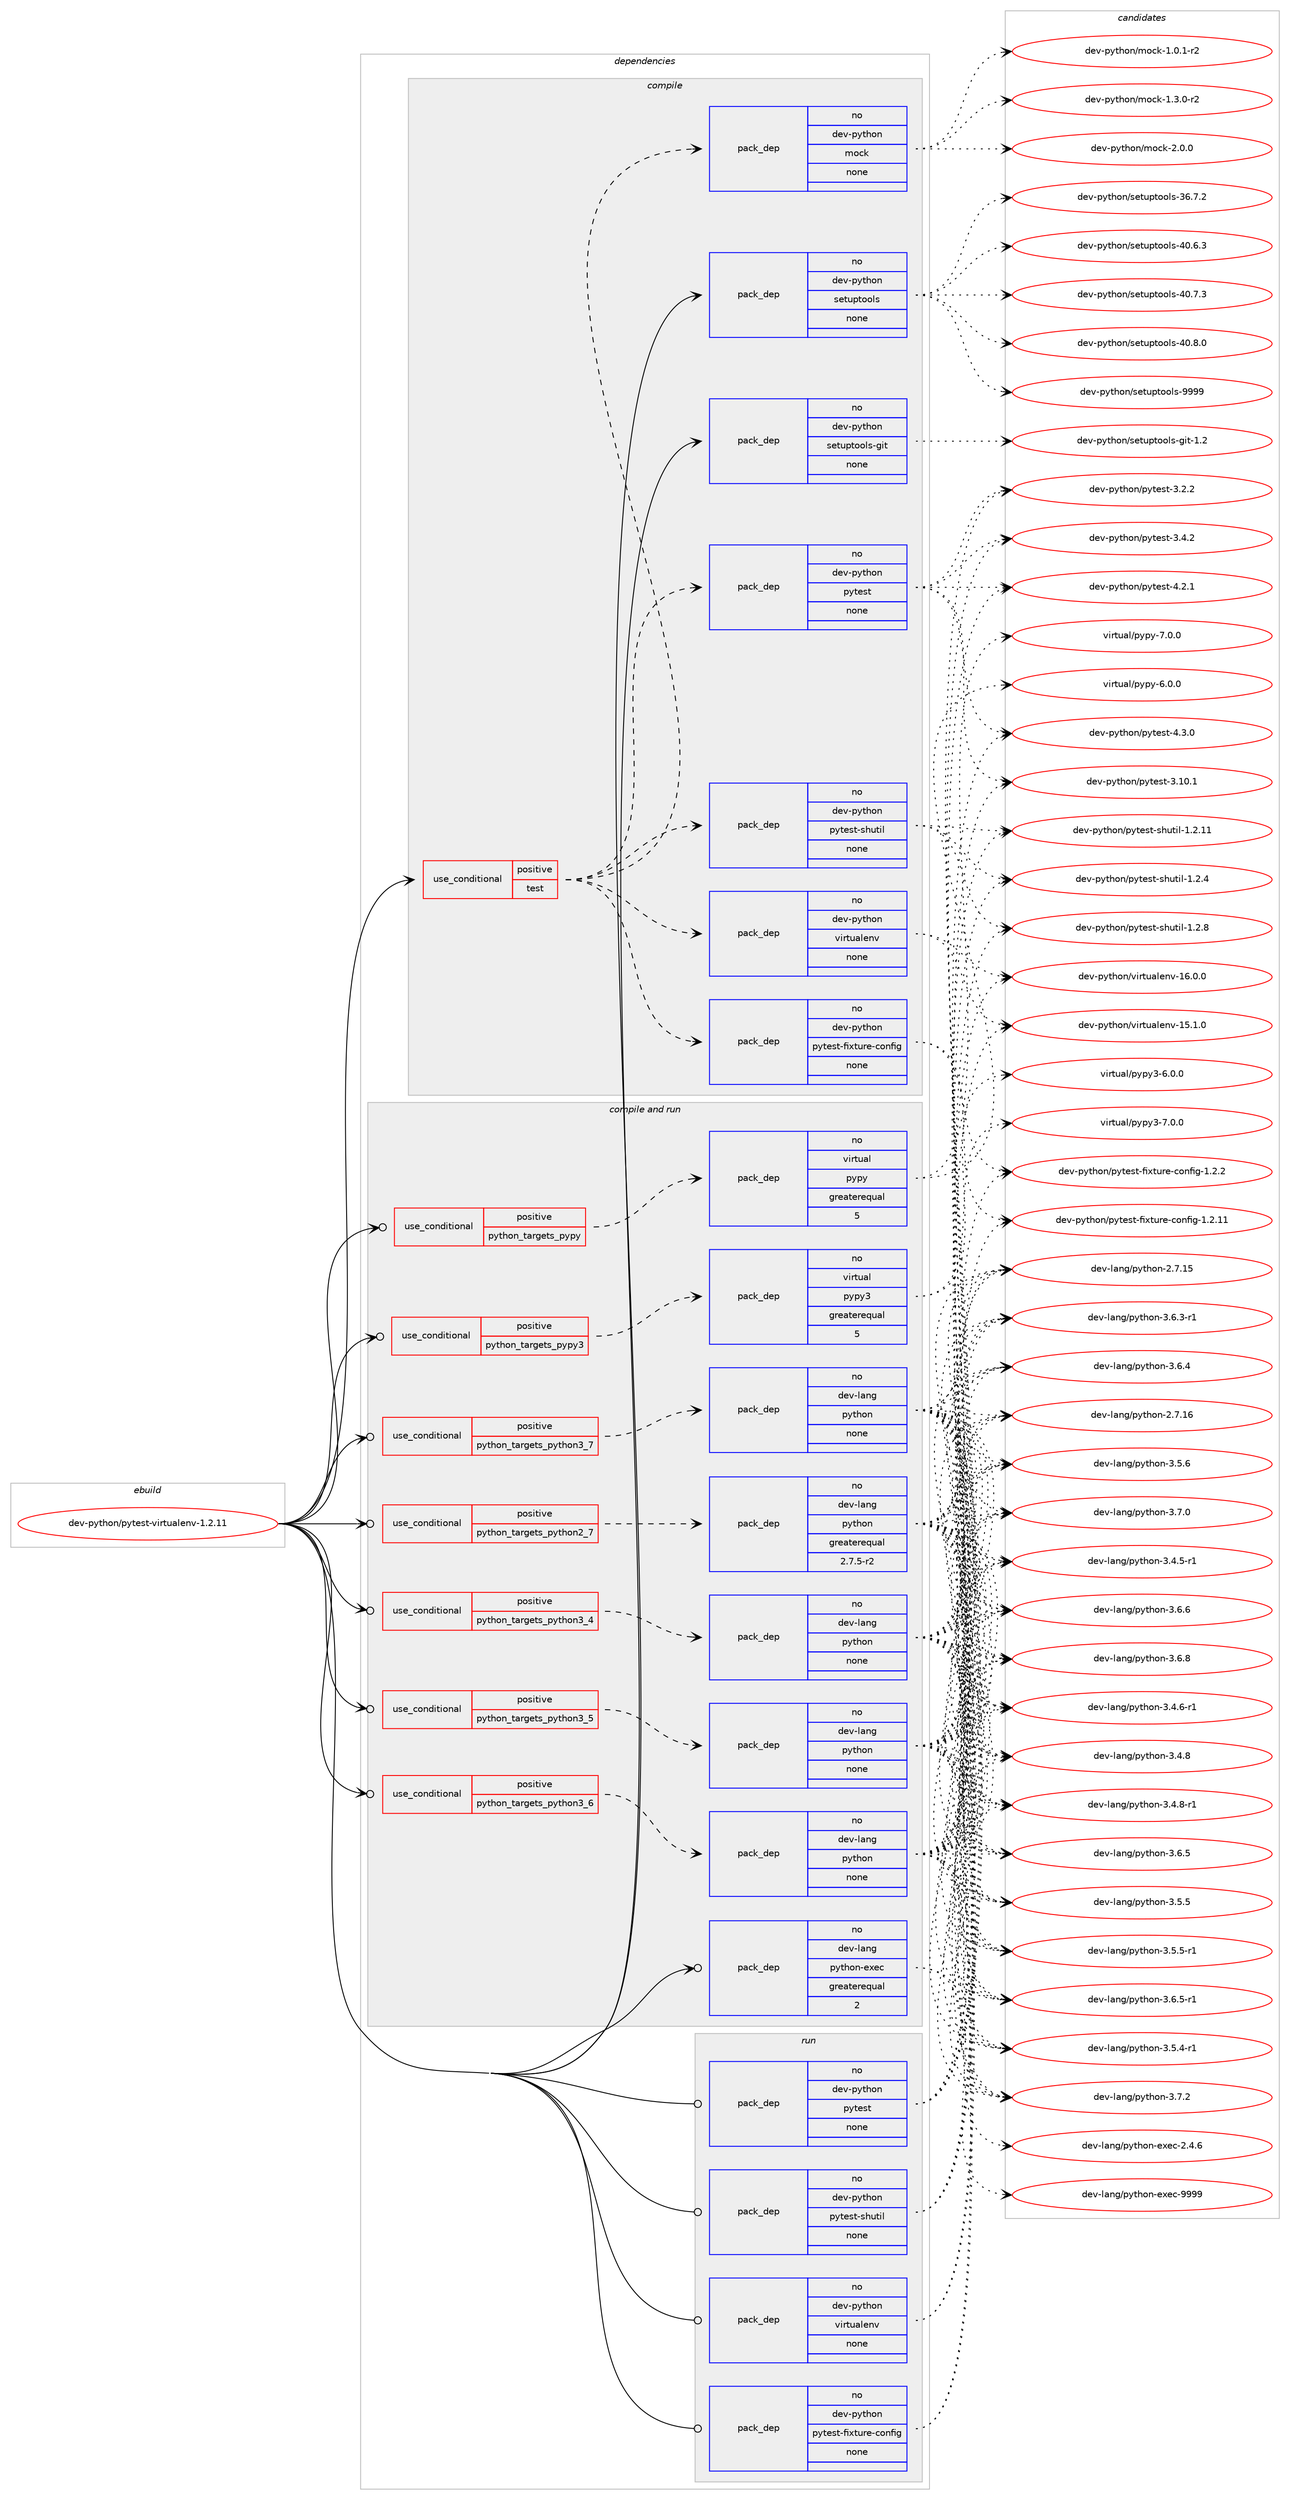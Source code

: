 digraph prolog {

# *************
# Graph options
# *************

newrank=true;
concentrate=true;
compound=true;
graph [rankdir=LR,fontname=Helvetica,fontsize=10,ranksep=1.5];#, ranksep=2.5, nodesep=0.2];
edge  [arrowhead=vee];
node  [fontname=Helvetica,fontsize=10];

# **********
# The ebuild
# **********

subgraph cluster_leftcol {
color=gray;
rank=same;
label=<<i>ebuild</i>>;
id [label="dev-python/pytest-virtualenv-1.2.11", color=red, width=4, href="../dev-python/pytest-virtualenv-1.2.11.svg"];
}

# ****************
# The dependencies
# ****************

subgraph cluster_midcol {
color=gray;
label=<<i>dependencies</i>>;
subgraph cluster_compile {
fillcolor="#eeeeee";
style=filled;
label=<<i>compile</i>>;
subgraph cond382314 {
dependency1433822 [label=<<TABLE BORDER="0" CELLBORDER="1" CELLSPACING="0" CELLPADDING="4"><TR><TD ROWSPAN="3" CELLPADDING="10">use_conditional</TD></TR><TR><TD>positive</TD></TR><TR><TD>test</TD></TR></TABLE>>, shape=none, color=red];
subgraph pack1028160 {
dependency1433823 [label=<<TABLE BORDER="0" CELLBORDER="1" CELLSPACING="0" CELLPADDING="4" WIDTH="220"><TR><TD ROWSPAN="6" CELLPADDING="30">pack_dep</TD></TR><TR><TD WIDTH="110">no</TD></TR><TR><TD>dev-python</TD></TR><TR><TD>pytest-fixture-config</TD></TR><TR><TD>none</TD></TR><TR><TD></TD></TR></TABLE>>, shape=none, color=blue];
}
dependency1433822:e -> dependency1433823:w [weight=20,style="dashed",arrowhead="vee"];
subgraph pack1028161 {
dependency1433824 [label=<<TABLE BORDER="0" CELLBORDER="1" CELLSPACING="0" CELLPADDING="4" WIDTH="220"><TR><TD ROWSPAN="6" CELLPADDING="30">pack_dep</TD></TR><TR><TD WIDTH="110">no</TD></TR><TR><TD>dev-python</TD></TR><TR><TD>pytest-shutil</TD></TR><TR><TD>none</TD></TR><TR><TD></TD></TR></TABLE>>, shape=none, color=blue];
}
dependency1433822:e -> dependency1433824:w [weight=20,style="dashed",arrowhead="vee"];
subgraph pack1028162 {
dependency1433825 [label=<<TABLE BORDER="0" CELLBORDER="1" CELLSPACING="0" CELLPADDING="4" WIDTH="220"><TR><TD ROWSPAN="6" CELLPADDING="30">pack_dep</TD></TR><TR><TD WIDTH="110">no</TD></TR><TR><TD>dev-python</TD></TR><TR><TD>pytest</TD></TR><TR><TD>none</TD></TR><TR><TD></TD></TR></TABLE>>, shape=none, color=blue];
}
dependency1433822:e -> dependency1433825:w [weight=20,style="dashed",arrowhead="vee"];
subgraph pack1028163 {
dependency1433826 [label=<<TABLE BORDER="0" CELLBORDER="1" CELLSPACING="0" CELLPADDING="4" WIDTH="220"><TR><TD ROWSPAN="6" CELLPADDING="30">pack_dep</TD></TR><TR><TD WIDTH="110">no</TD></TR><TR><TD>dev-python</TD></TR><TR><TD>virtualenv</TD></TR><TR><TD>none</TD></TR><TR><TD></TD></TR></TABLE>>, shape=none, color=blue];
}
dependency1433822:e -> dependency1433826:w [weight=20,style="dashed",arrowhead="vee"];
subgraph pack1028164 {
dependency1433827 [label=<<TABLE BORDER="0" CELLBORDER="1" CELLSPACING="0" CELLPADDING="4" WIDTH="220"><TR><TD ROWSPAN="6" CELLPADDING="30">pack_dep</TD></TR><TR><TD WIDTH="110">no</TD></TR><TR><TD>dev-python</TD></TR><TR><TD>mock</TD></TR><TR><TD>none</TD></TR><TR><TD></TD></TR></TABLE>>, shape=none, color=blue];
}
dependency1433822:e -> dependency1433827:w [weight=20,style="dashed",arrowhead="vee"];
}
id:e -> dependency1433822:w [weight=20,style="solid",arrowhead="vee"];
subgraph pack1028165 {
dependency1433828 [label=<<TABLE BORDER="0" CELLBORDER="1" CELLSPACING="0" CELLPADDING="4" WIDTH="220"><TR><TD ROWSPAN="6" CELLPADDING="30">pack_dep</TD></TR><TR><TD WIDTH="110">no</TD></TR><TR><TD>dev-python</TD></TR><TR><TD>setuptools</TD></TR><TR><TD>none</TD></TR><TR><TD></TD></TR></TABLE>>, shape=none, color=blue];
}
id:e -> dependency1433828:w [weight=20,style="solid",arrowhead="vee"];
subgraph pack1028166 {
dependency1433829 [label=<<TABLE BORDER="0" CELLBORDER="1" CELLSPACING="0" CELLPADDING="4" WIDTH="220"><TR><TD ROWSPAN="6" CELLPADDING="30">pack_dep</TD></TR><TR><TD WIDTH="110">no</TD></TR><TR><TD>dev-python</TD></TR><TR><TD>setuptools-git</TD></TR><TR><TD>none</TD></TR><TR><TD></TD></TR></TABLE>>, shape=none, color=blue];
}
id:e -> dependency1433829:w [weight=20,style="solid",arrowhead="vee"];
}
subgraph cluster_compileandrun {
fillcolor="#eeeeee";
style=filled;
label=<<i>compile and run</i>>;
subgraph cond382315 {
dependency1433830 [label=<<TABLE BORDER="0" CELLBORDER="1" CELLSPACING="0" CELLPADDING="4"><TR><TD ROWSPAN="3" CELLPADDING="10">use_conditional</TD></TR><TR><TD>positive</TD></TR><TR><TD>python_targets_pypy</TD></TR></TABLE>>, shape=none, color=red];
subgraph pack1028167 {
dependency1433831 [label=<<TABLE BORDER="0" CELLBORDER="1" CELLSPACING="0" CELLPADDING="4" WIDTH="220"><TR><TD ROWSPAN="6" CELLPADDING="30">pack_dep</TD></TR><TR><TD WIDTH="110">no</TD></TR><TR><TD>virtual</TD></TR><TR><TD>pypy</TD></TR><TR><TD>greaterequal</TD></TR><TR><TD>5</TD></TR></TABLE>>, shape=none, color=blue];
}
dependency1433830:e -> dependency1433831:w [weight=20,style="dashed",arrowhead="vee"];
}
id:e -> dependency1433830:w [weight=20,style="solid",arrowhead="odotvee"];
subgraph cond382316 {
dependency1433832 [label=<<TABLE BORDER="0" CELLBORDER="1" CELLSPACING="0" CELLPADDING="4"><TR><TD ROWSPAN="3" CELLPADDING="10">use_conditional</TD></TR><TR><TD>positive</TD></TR><TR><TD>python_targets_pypy3</TD></TR></TABLE>>, shape=none, color=red];
subgraph pack1028168 {
dependency1433833 [label=<<TABLE BORDER="0" CELLBORDER="1" CELLSPACING="0" CELLPADDING="4" WIDTH="220"><TR><TD ROWSPAN="6" CELLPADDING="30">pack_dep</TD></TR><TR><TD WIDTH="110">no</TD></TR><TR><TD>virtual</TD></TR><TR><TD>pypy3</TD></TR><TR><TD>greaterequal</TD></TR><TR><TD>5</TD></TR></TABLE>>, shape=none, color=blue];
}
dependency1433832:e -> dependency1433833:w [weight=20,style="dashed",arrowhead="vee"];
}
id:e -> dependency1433832:w [weight=20,style="solid",arrowhead="odotvee"];
subgraph cond382317 {
dependency1433834 [label=<<TABLE BORDER="0" CELLBORDER="1" CELLSPACING="0" CELLPADDING="4"><TR><TD ROWSPAN="3" CELLPADDING="10">use_conditional</TD></TR><TR><TD>positive</TD></TR><TR><TD>python_targets_python2_7</TD></TR></TABLE>>, shape=none, color=red];
subgraph pack1028169 {
dependency1433835 [label=<<TABLE BORDER="0" CELLBORDER="1" CELLSPACING="0" CELLPADDING="4" WIDTH="220"><TR><TD ROWSPAN="6" CELLPADDING="30">pack_dep</TD></TR><TR><TD WIDTH="110">no</TD></TR><TR><TD>dev-lang</TD></TR><TR><TD>python</TD></TR><TR><TD>greaterequal</TD></TR><TR><TD>2.7.5-r2</TD></TR></TABLE>>, shape=none, color=blue];
}
dependency1433834:e -> dependency1433835:w [weight=20,style="dashed",arrowhead="vee"];
}
id:e -> dependency1433834:w [weight=20,style="solid",arrowhead="odotvee"];
subgraph cond382318 {
dependency1433836 [label=<<TABLE BORDER="0" CELLBORDER="1" CELLSPACING="0" CELLPADDING="4"><TR><TD ROWSPAN="3" CELLPADDING="10">use_conditional</TD></TR><TR><TD>positive</TD></TR><TR><TD>python_targets_python3_4</TD></TR></TABLE>>, shape=none, color=red];
subgraph pack1028170 {
dependency1433837 [label=<<TABLE BORDER="0" CELLBORDER="1" CELLSPACING="0" CELLPADDING="4" WIDTH="220"><TR><TD ROWSPAN="6" CELLPADDING="30">pack_dep</TD></TR><TR><TD WIDTH="110">no</TD></TR><TR><TD>dev-lang</TD></TR><TR><TD>python</TD></TR><TR><TD>none</TD></TR><TR><TD></TD></TR></TABLE>>, shape=none, color=blue];
}
dependency1433836:e -> dependency1433837:w [weight=20,style="dashed",arrowhead="vee"];
}
id:e -> dependency1433836:w [weight=20,style="solid",arrowhead="odotvee"];
subgraph cond382319 {
dependency1433838 [label=<<TABLE BORDER="0" CELLBORDER="1" CELLSPACING="0" CELLPADDING="4"><TR><TD ROWSPAN="3" CELLPADDING="10">use_conditional</TD></TR><TR><TD>positive</TD></TR><TR><TD>python_targets_python3_5</TD></TR></TABLE>>, shape=none, color=red];
subgraph pack1028171 {
dependency1433839 [label=<<TABLE BORDER="0" CELLBORDER="1" CELLSPACING="0" CELLPADDING="4" WIDTH="220"><TR><TD ROWSPAN="6" CELLPADDING="30">pack_dep</TD></TR><TR><TD WIDTH="110">no</TD></TR><TR><TD>dev-lang</TD></TR><TR><TD>python</TD></TR><TR><TD>none</TD></TR><TR><TD></TD></TR></TABLE>>, shape=none, color=blue];
}
dependency1433838:e -> dependency1433839:w [weight=20,style="dashed",arrowhead="vee"];
}
id:e -> dependency1433838:w [weight=20,style="solid",arrowhead="odotvee"];
subgraph cond382320 {
dependency1433840 [label=<<TABLE BORDER="0" CELLBORDER="1" CELLSPACING="0" CELLPADDING="4"><TR><TD ROWSPAN="3" CELLPADDING="10">use_conditional</TD></TR><TR><TD>positive</TD></TR><TR><TD>python_targets_python3_6</TD></TR></TABLE>>, shape=none, color=red];
subgraph pack1028172 {
dependency1433841 [label=<<TABLE BORDER="0" CELLBORDER="1" CELLSPACING="0" CELLPADDING="4" WIDTH="220"><TR><TD ROWSPAN="6" CELLPADDING="30">pack_dep</TD></TR><TR><TD WIDTH="110">no</TD></TR><TR><TD>dev-lang</TD></TR><TR><TD>python</TD></TR><TR><TD>none</TD></TR><TR><TD></TD></TR></TABLE>>, shape=none, color=blue];
}
dependency1433840:e -> dependency1433841:w [weight=20,style="dashed",arrowhead="vee"];
}
id:e -> dependency1433840:w [weight=20,style="solid",arrowhead="odotvee"];
subgraph cond382321 {
dependency1433842 [label=<<TABLE BORDER="0" CELLBORDER="1" CELLSPACING="0" CELLPADDING="4"><TR><TD ROWSPAN="3" CELLPADDING="10">use_conditional</TD></TR><TR><TD>positive</TD></TR><TR><TD>python_targets_python3_7</TD></TR></TABLE>>, shape=none, color=red];
subgraph pack1028173 {
dependency1433843 [label=<<TABLE BORDER="0" CELLBORDER="1" CELLSPACING="0" CELLPADDING="4" WIDTH="220"><TR><TD ROWSPAN="6" CELLPADDING="30">pack_dep</TD></TR><TR><TD WIDTH="110">no</TD></TR><TR><TD>dev-lang</TD></TR><TR><TD>python</TD></TR><TR><TD>none</TD></TR><TR><TD></TD></TR></TABLE>>, shape=none, color=blue];
}
dependency1433842:e -> dependency1433843:w [weight=20,style="dashed",arrowhead="vee"];
}
id:e -> dependency1433842:w [weight=20,style="solid",arrowhead="odotvee"];
subgraph pack1028174 {
dependency1433844 [label=<<TABLE BORDER="0" CELLBORDER="1" CELLSPACING="0" CELLPADDING="4" WIDTH="220"><TR><TD ROWSPAN="6" CELLPADDING="30">pack_dep</TD></TR><TR><TD WIDTH="110">no</TD></TR><TR><TD>dev-lang</TD></TR><TR><TD>python-exec</TD></TR><TR><TD>greaterequal</TD></TR><TR><TD>2</TD></TR></TABLE>>, shape=none, color=blue];
}
id:e -> dependency1433844:w [weight=20,style="solid",arrowhead="odotvee"];
}
subgraph cluster_run {
fillcolor="#eeeeee";
style=filled;
label=<<i>run</i>>;
subgraph pack1028175 {
dependency1433845 [label=<<TABLE BORDER="0" CELLBORDER="1" CELLSPACING="0" CELLPADDING="4" WIDTH="220"><TR><TD ROWSPAN="6" CELLPADDING="30">pack_dep</TD></TR><TR><TD WIDTH="110">no</TD></TR><TR><TD>dev-python</TD></TR><TR><TD>pytest</TD></TR><TR><TD>none</TD></TR><TR><TD></TD></TR></TABLE>>, shape=none, color=blue];
}
id:e -> dependency1433845:w [weight=20,style="solid",arrowhead="odot"];
subgraph pack1028176 {
dependency1433846 [label=<<TABLE BORDER="0" CELLBORDER="1" CELLSPACING="0" CELLPADDING="4" WIDTH="220"><TR><TD ROWSPAN="6" CELLPADDING="30">pack_dep</TD></TR><TR><TD WIDTH="110">no</TD></TR><TR><TD>dev-python</TD></TR><TR><TD>pytest-fixture-config</TD></TR><TR><TD>none</TD></TR><TR><TD></TD></TR></TABLE>>, shape=none, color=blue];
}
id:e -> dependency1433846:w [weight=20,style="solid",arrowhead="odot"];
subgraph pack1028177 {
dependency1433847 [label=<<TABLE BORDER="0" CELLBORDER="1" CELLSPACING="0" CELLPADDING="4" WIDTH="220"><TR><TD ROWSPAN="6" CELLPADDING="30">pack_dep</TD></TR><TR><TD WIDTH="110">no</TD></TR><TR><TD>dev-python</TD></TR><TR><TD>pytest-shutil</TD></TR><TR><TD>none</TD></TR><TR><TD></TD></TR></TABLE>>, shape=none, color=blue];
}
id:e -> dependency1433847:w [weight=20,style="solid",arrowhead="odot"];
subgraph pack1028178 {
dependency1433848 [label=<<TABLE BORDER="0" CELLBORDER="1" CELLSPACING="0" CELLPADDING="4" WIDTH="220"><TR><TD ROWSPAN="6" CELLPADDING="30">pack_dep</TD></TR><TR><TD WIDTH="110">no</TD></TR><TR><TD>dev-python</TD></TR><TR><TD>virtualenv</TD></TR><TR><TD>none</TD></TR><TR><TD></TD></TR></TABLE>>, shape=none, color=blue];
}
id:e -> dependency1433848:w [weight=20,style="solid",arrowhead="odot"];
}
}

# **************
# The candidates
# **************

subgraph cluster_choices {
rank=same;
color=gray;
label=<<i>candidates</i>>;

subgraph choice1028160 {
color=black;
nodesep=1;
choice100101118451121211161041111104711212111610111511645102105120116117114101459911111010210510345494650464949 [label="dev-python/pytest-fixture-config-1.2.11", color=red, width=4,href="../dev-python/pytest-fixture-config-1.2.11.svg"];
choice1001011184511212111610411111047112121116101115116451021051201161171141014599111110102105103454946504650 [label="dev-python/pytest-fixture-config-1.2.2", color=red, width=4,href="../dev-python/pytest-fixture-config-1.2.2.svg"];
dependency1433823:e -> choice100101118451121211161041111104711212111610111511645102105120116117114101459911111010210510345494650464949:w [style=dotted,weight="100"];
dependency1433823:e -> choice1001011184511212111610411111047112121116101115116451021051201161171141014599111110102105103454946504650:w [style=dotted,weight="100"];
}
subgraph choice1028161 {
color=black;
nodesep=1;
choice10010111845112121116104111110471121211161011151164511510411711610510845494650464949 [label="dev-python/pytest-shutil-1.2.11", color=red, width=4,href="../dev-python/pytest-shutil-1.2.11.svg"];
choice100101118451121211161041111104711212111610111511645115104117116105108454946504652 [label="dev-python/pytest-shutil-1.2.4", color=red, width=4,href="../dev-python/pytest-shutil-1.2.4.svg"];
choice100101118451121211161041111104711212111610111511645115104117116105108454946504656 [label="dev-python/pytest-shutil-1.2.8", color=red, width=4,href="../dev-python/pytest-shutil-1.2.8.svg"];
dependency1433824:e -> choice10010111845112121116104111110471121211161011151164511510411711610510845494650464949:w [style=dotted,weight="100"];
dependency1433824:e -> choice100101118451121211161041111104711212111610111511645115104117116105108454946504652:w [style=dotted,weight="100"];
dependency1433824:e -> choice100101118451121211161041111104711212111610111511645115104117116105108454946504656:w [style=dotted,weight="100"];
}
subgraph choice1028162 {
color=black;
nodesep=1;
choice100101118451121211161041111104711212111610111511645514649484649 [label="dev-python/pytest-3.10.1", color=red, width=4,href="../dev-python/pytest-3.10.1.svg"];
choice1001011184511212111610411111047112121116101115116455146504650 [label="dev-python/pytest-3.2.2", color=red, width=4,href="../dev-python/pytest-3.2.2.svg"];
choice1001011184511212111610411111047112121116101115116455146524650 [label="dev-python/pytest-3.4.2", color=red, width=4,href="../dev-python/pytest-3.4.2.svg"];
choice1001011184511212111610411111047112121116101115116455246504649 [label="dev-python/pytest-4.2.1", color=red, width=4,href="../dev-python/pytest-4.2.1.svg"];
choice1001011184511212111610411111047112121116101115116455246514648 [label="dev-python/pytest-4.3.0", color=red, width=4,href="../dev-python/pytest-4.3.0.svg"];
dependency1433825:e -> choice100101118451121211161041111104711212111610111511645514649484649:w [style=dotted,weight="100"];
dependency1433825:e -> choice1001011184511212111610411111047112121116101115116455146504650:w [style=dotted,weight="100"];
dependency1433825:e -> choice1001011184511212111610411111047112121116101115116455146524650:w [style=dotted,weight="100"];
dependency1433825:e -> choice1001011184511212111610411111047112121116101115116455246504649:w [style=dotted,weight="100"];
dependency1433825:e -> choice1001011184511212111610411111047112121116101115116455246514648:w [style=dotted,weight="100"];
}
subgraph choice1028163 {
color=black;
nodesep=1;
choice10010111845112121116104111110471181051141161179710810111011845495346494648 [label="dev-python/virtualenv-15.1.0", color=red, width=4,href="../dev-python/virtualenv-15.1.0.svg"];
choice10010111845112121116104111110471181051141161179710810111011845495446484648 [label="dev-python/virtualenv-16.0.0", color=red, width=4,href="../dev-python/virtualenv-16.0.0.svg"];
dependency1433826:e -> choice10010111845112121116104111110471181051141161179710810111011845495346494648:w [style=dotted,weight="100"];
dependency1433826:e -> choice10010111845112121116104111110471181051141161179710810111011845495446484648:w [style=dotted,weight="100"];
}
subgraph choice1028164 {
color=black;
nodesep=1;
choice1001011184511212111610411111047109111991074549464846494511450 [label="dev-python/mock-1.0.1-r2", color=red, width=4,href="../dev-python/mock-1.0.1-r2.svg"];
choice1001011184511212111610411111047109111991074549465146484511450 [label="dev-python/mock-1.3.0-r2", color=red, width=4,href="../dev-python/mock-1.3.0-r2.svg"];
choice100101118451121211161041111104710911199107455046484648 [label="dev-python/mock-2.0.0", color=red, width=4,href="../dev-python/mock-2.0.0.svg"];
dependency1433827:e -> choice1001011184511212111610411111047109111991074549464846494511450:w [style=dotted,weight="100"];
dependency1433827:e -> choice1001011184511212111610411111047109111991074549465146484511450:w [style=dotted,weight="100"];
dependency1433827:e -> choice100101118451121211161041111104710911199107455046484648:w [style=dotted,weight="100"];
}
subgraph choice1028165 {
color=black;
nodesep=1;
choice100101118451121211161041111104711510111611711211611111110811545515446554650 [label="dev-python/setuptools-36.7.2", color=red, width=4,href="../dev-python/setuptools-36.7.2.svg"];
choice100101118451121211161041111104711510111611711211611111110811545524846544651 [label="dev-python/setuptools-40.6.3", color=red, width=4,href="../dev-python/setuptools-40.6.3.svg"];
choice100101118451121211161041111104711510111611711211611111110811545524846554651 [label="dev-python/setuptools-40.7.3", color=red, width=4,href="../dev-python/setuptools-40.7.3.svg"];
choice100101118451121211161041111104711510111611711211611111110811545524846564648 [label="dev-python/setuptools-40.8.0", color=red, width=4,href="../dev-python/setuptools-40.8.0.svg"];
choice10010111845112121116104111110471151011161171121161111111081154557575757 [label="dev-python/setuptools-9999", color=red, width=4,href="../dev-python/setuptools-9999.svg"];
dependency1433828:e -> choice100101118451121211161041111104711510111611711211611111110811545515446554650:w [style=dotted,weight="100"];
dependency1433828:e -> choice100101118451121211161041111104711510111611711211611111110811545524846544651:w [style=dotted,weight="100"];
dependency1433828:e -> choice100101118451121211161041111104711510111611711211611111110811545524846554651:w [style=dotted,weight="100"];
dependency1433828:e -> choice100101118451121211161041111104711510111611711211611111110811545524846564648:w [style=dotted,weight="100"];
dependency1433828:e -> choice10010111845112121116104111110471151011161171121161111111081154557575757:w [style=dotted,weight="100"];
}
subgraph choice1028166 {
color=black;
nodesep=1;
choice10010111845112121116104111110471151011161171121161111111081154510310511645494650 [label="dev-python/setuptools-git-1.2", color=red, width=4,href="../dev-python/setuptools-git-1.2.svg"];
dependency1433829:e -> choice10010111845112121116104111110471151011161171121161111111081154510310511645494650:w [style=dotted,weight="100"];
}
subgraph choice1028167 {
color=black;
nodesep=1;
choice1181051141161179710847112121112121455446484648 [label="virtual/pypy-6.0.0", color=red, width=4,href="../virtual/pypy-6.0.0.svg"];
choice1181051141161179710847112121112121455546484648 [label="virtual/pypy-7.0.0", color=red, width=4,href="../virtual/pypy-7.0.0.svg"];
dependency1433831:e -> choice1181051141161179710847112121112121455446484648:w [style=dotted,weight="100"];
dependency1433831:e -> choice1181051141161179710847112121112121455546484648:w [style=dotted,weight="100"];
}
subgraph choice1028168 {
color=black;
nodesep=1;
choice118105114116117971084711212111212151455446484648 [label="virtual/pypy3-6.0.0", color=red, width=4,href="../virtual/pypy3-6.0.0.svg"];
choice118105114116117971084711212111212151455546484648 [label="virtual/pypy3-7.0.0", color=red, width=4,href="../virtual/pypy3-7.0.0.svg"];
dependency1433833:e -> choice118105114116117971084711212111212151455446484648:w [style=dotted,weight="100"];
dependency1433833:e -> choice118105114116117971084711212111212151455546484648:w [style=dotted,weight="100"];
}
subgraph choice1028169 {
color=black;
nodesep=1;
choice10010111845108971101034711212111610411111045504655464953 [label="dev-lang/python-2.7.15", color=red, width=4,href="../dev-lang/python-2.7.15.svg"];
choice10010111845108971101034711212111610411111045504655464954 [label="dev-lang/python-2.7.16", color=red, width=4,href="../dev-lang/python-2.7.16.svg"];
choice1001011184510897110103471121211161041111104551465246534511449 [label="dev-lang/python-3.4.5-r1", color=red, width=4,href="../dev-lang/python-3.4.5-r1.svg"];
choice1001011184510897110103471121211161041111104551465246544511449 [label="dev-lang/python-3.4.6-r1", color=red, width=4,href="../dev-lang/python-3.4.6-r1.svg"];
choice100101118451089711010347112121116104111110455146524656 [label="dev-lang/python-3.4.8", color=red, width=4,href="../dev-lang/python-3.4.8.svg"];
choice1001011184510897110103471121211161041111104551465246564511449 [label="dev-lang/python-3.4.8-r1", color=red, width=4,href="../dev-lang/python-3.4.8-r1.svg"];
choice1001011184510897110103471121211161041111104551465346524511449 [label="dev-lang/python-3.5.4-r1", color=red, width=4,href="../dev-lang/python-3.5.4-r1.svg"];
choice100101118451089711010347112121116104111110455146534653 [label="dev-lang/python-3.5.5", color=red, width=4,href="../dev-lang/python-3.5.5.svg"];
choice1001011184510897110103471121211161041111104551465346534511449 [label="dev-lang/python-3.5.5-r1", color=red, width=4,href="../dev-lang/python-3.5.5-r1.svg"];
choice100101118451089711010347112121116104111110455146534654 [label="dev-lang/python-3.5.6", color=red, width=4,href="../dev-lang/python-3.5.6.svg"];
choice1001011184510897110103471121211161041111104551465446514511449 [label="dev-lang/python-3.6.3-r1", color=red, width=4,href="../dev-lang/python-3.6.3-r1.svg"];
choice100101118451089711010347112121116104111110455146544652 [label="dev-lang/python-3.6.4", color=red, width=4,href="../dev-lang/python-3.6.4.svg"];
choice100101118451089711010347112121116104111110455146544653 [label="dev-lang/python-3.6.5", color=red, width=4,href="../dev-lang/python-3.6.5.svg"];
choice1001011184510897110103471121211161041111104551465446534511449 [label="dev-lang/python-3.6.5-r1", color=red, width=4,href="../dev-lang/python-3.6.5-r1.svg"];
choice100101118451089711010347112121116104111110455146544654 [label="dev-lang/python-3.6.6", color=red, width=4,href="../dev-lang/python-3.6.6.svg"];
choice100101118451089711010347112121116104111110455146544656 [label="dev-lang/python-3.6.8", color=red, width=4,href="../dev-lang/python-3.6.8.svg"];
choice100101118451089711010347112121116104111110455146554648 [label="dev-lang/python-3.7.0", color=red, width=4,href="../dev-lang/python-3.7.0.svg"];
choice100101118451089711010347112121116104111110455146554650 [label="dev-lang/python-3.7.2", color=red, width=4,href="../dev-lang/python-3.7.2.svg"];
dependency1433835:e -> choice10010111845108971101034711212111610411111045504655464953:w [style=dotted,weight="100"];
dependency1433835:e -> choice10010111845108971101034711212111610411111045504655464954:w [style=dotted,weight="100"];
dependency1433835:e -> choice1001011184510897110103471121211161041111104551465246534511449:w [style=dotted,weight="100"];
dependency1433835:e -> choice1001011184510897110103471121211161041111104551465246544511449:w [style=dotted,weight="100"];
dependency1433835:e -> choice100101118451089711010347112121116104111110455146524656:w [style=dotted,weight="100"];
dependency1433835:e -> choice1001011184510897110103471121211161041111104551465246564511449:w [style=dotted,weight="100"];
dependency1433835:e -> choice1001011184510897110103471121211161041111104551465346524511449:w [style=dotted,weight="100"];
dependency1433835:e -> choice100101118451089711010347112121116104111110455146534653:w [style=dotted,weight="100"];
dependency1433835:e -> choice1001011184510897110103471121211161041111104551465346534511449:w [style=dotted,weight="100"];
dependency1433835:e -> choice100101118451089711010347112121116104111110455146534654:w [style=dotted,weight="100"];
dependency1433835:e -> choice1001011184510897110103471121211161041111104551465446514511449:w [style=dotted,weight="100"];
dependency1433835:e -> choice100101118451089711010347112121116104111110455146544652:w [style=dotted,weight="100"];
dependency1433835:e -> choice100101118451089711010347112121116104111110455146544653:w [style=dotted,weight="100"];
dependency1433835:e -> choice1001011184510897110103471121211161041111104551465446534511449:w [style=dotted,weight="100"];
dependency1433835:e -> choice100101118451089711010347112121116104111110455146544654:w [style=dotted,weight="100"];
dependency1433835:e -> choice100101118451089711010347112121116104111110455146544656:w [style=dotted,weight="100"];
dependency1433835:e -> choice100101118451089711010347112121116104111110455146554648:w [style=dotted,weight="100"];
dependency1433835:e -> choice100101118451089711010347112121116104111110455146554650:w [style=dotted,weight="100"];
}
subgraph choice1028170 {
color=black;
nodesep=1;
choice10010111845108971101034711212111610411111045504655464953 [label="dev-lang/python-2.7.15", color=red, width=4,href="../dev-lang/python-2.7.15.svg"];
choice10010111845108971101034711212111610411111045504655464954 [label="dev-lang/python-2.7.16", color=red, width=4,href="../dev-lang/python-2.7.16.svg"];
choice1001011184510897110103471121211161041111104551465246534511449 [label="dev-lang/python-3.4.5-r1", color=red, width=4,href="../dev-lang/python-3.4.5-r1.svg"];
choice1001011184510897110103471121211161041111104551465246544511449 [label="dev-lang/python-3.4.6-r1", color=red, width=4,href="../dev-lang/python-3.4.6-r1.svg"];
choice100101118451089711010347112121116104111110455146524656 [label="dev-lang/python-3.4.8", color=red, width=4,href="../dev-lang/python-3.4.8.svg"];
choice1001011184510897110103471121211161041111104551465246564511449 [label="dev-lang/python-3.4.8-r1", color=red, width=4,href="../dev-lang/python-3.4.8-r1.svg"];
choice1001011184510897110103471121211161041111104551465346524511449 [label="dev-lang/python-3.5.4-r1", color=red, width=4,href="../dev-lang/python-3.5.4-r1.svg"];
choice100101118451089711010347112121116104111110455146534653 [label="dev-lang/python-3.5.5", color=red, width=4,href="../dev-lang/python-3.5.5.svg"];
choice1001011184510897110103471121211161041111104551465346534511449 [label="dev-lang/python-3.5.5-r1", color=red, width=4,href="../dev-lang/python-3.5.5-r1.svg"];
choice100101118451089711010347112121116104111110455146534654 [label="dev-lang/python-3.5.6", color=red, width=4,href="../dev-lang/python-3.5.6.svg"];
choice1001011184510897110103471121211161041111104551465446514511449 [label="dev-lang/python-3.6.3-r1", color=red, width=4,href="../dev-lang/python-3.6.3-r1.svg"];
choice100101118451089711010347112121116104111110455146544652 [label="dev-lang/python-3.6.4", color=red, width=4,href="../dev-lang/python-3.6.4.svg"];
choice100101118451089711010347112121116104111110455146544653 [label="dev-lang/python-3.6.5", color=red, width=4,href="../dev-lang/python-3.6.5.svg"];
choice1001011184510897110103471121211161041111104551465446534511449 [label="dev-lang/python-3.6.5-r1", color=red, width=4,href="../dev-lang/python-3.6.5-r1.svg"];
choice100101118451089711010347112121116104111110455146544654 [label="dev-lang/python-3.6.6", color=red, width=4,href="../dev-lang/python-3.6.6.svg"];
choice100101118451089711010347112121116104111110455146544656 [label="dev-lang/python-3.6.8", color=red, width=4,href="../dev-lang/python-3.6.8.svg"];
choice100101118451089711010347112121116104111110455146554648 [label="dev-lang/python-3.7.0", color=red, width=4,href="../dev-lang/python-3.7.0.svg"];
choice100101118451089711010347112121116104111110455146554650 [label="dev-lang/python-3.7.2", color=red, width=4,href="../dev-lang/python-3.7.2.svg"];
dependency1433837:e -> choice10010111845108971101034711212111610411111045504655464953:w [style=dotted,weight="100"];
dependency1433837:e -> choice10010111845108971101034711212111610411111045504655464954:w [style=dotted,weight="100"];
dependency1433837:e -> choice1001011184510897110103471121211161041111104551465246534511449:w [style=dotted,weight="100"];
dependency1433837:e -> choice1001011184510897110103471121211161041111104551465246544511449:w [style=dotted,weight="100"];
dependency1433837:e -> choice100101118451089711010347112121116104111110455146524656:w [style=dotted,weight="100"];
dependency1433837:e -> choice1001011184510897110103471121211161041111104551465246564511449:w [style=dotted,weight="100"];
dependency1433837:e -> choice1001011184510897110103471121211161041111104551465346524511449:w [style=dotted,weight="100"];
dependency1433837:e -> choice100101118451089711010347112121116104111110455146534653:w [style=dotted,weight="100"];
dependency1433837:e -> choice1001011184510897110103471121211161041111104551465346534511449:w [style=dotted,weight="100"];
dependency1433837:e -> choice100101118451089711010347112121116104111110455146534654:w [style=dotted,weight="100"];
dependency1433837:e -> choice1001011184510897110103471121211161041111104551465446514511449:w [style=dotted,weight="100"];
dependency1433837:e -> choice100101118451089711010347112121116104111110455146544652:w [style=dotted,weight="100"];
dependency1433837:e -> choice100101118451089711010347112121116104111110455146544653:w [style=dotted,weight="100"];
dependency1433837:e -> choice1001011184510897110103471121211161041111104551465446534511449:w [style=dotted,weight="100"];
dependency1433837:e -> choice100101118451089711010347112121116104111110455146544654:w [style=dotted,weight="100"];
dependency1433837:e -> choice100101118451089711010347112121116104111110455146544656:w [style=dotted,weight="100"];
dependency1433837:e -> choice100101118451089711010347112121116104111110455146554648:w [style=dotted,weight="100"];
dependency1433837:e -> choice100101118451089711010347112121116104111110455146554650:w [style=dotted,weight="100"];
}
subgraph choice1028171 {
color=black;
nodesep=1;
choice10010111845108971101034711212111610411111045504655464953 [label="dev-lang/python-2.7.15", color=red, width=4,href="../dev-lang/python-2.7.15.svg"];
choice10010111845108971101034711212111610411111045504655464954 [label="dev-lang/python-2.7.16", color=red, width=4,href="../dev-lang/python-2.7.16.svg"];
choice1001011184510897110103471121211161041111104551465246534511449 [label="dev-lang/python-3.4.5-r1", color=red, width=4,href="../dev-lang/python-3.4.5-r1.svg"];
choice1001011184510897110103471121211161041111104551465246544511449 [label="dev-lang/python-3.4.6-r1", color=red, width=4,href="../dev-lang/python-3.4.6-r1.svg"];
choice100101118451089711010347112121116104111110455146524656 [label="dev-lang/python-3.4.8", color=red, width=4,href="../dev-lang/python-3.4.8.svg"];
choice1001011184510897110103471121211161041111104551465246564511449 [label="dev-lang/python-3.4.8-r1", color=red, width=4,href="../dev-lang/python-3.4.8-r1.svg"];
choice1001011184510897110103471121211161041111104551465346524511449 [label="dev-lang/python-3.5.4-r1", color=red, width=4,href="../dev-lang/python-3.5.4-r1.svg"];
choice100101118451089711010347112121116104111110455146534653 [label="dev-lang/python-3.5.5", color=red, width=4,href="../dev-lang/python-3.5.5.svg"];
choice1001011184510897110103471121211161041111104551465346534511449 [label="dev-lang/python-3.5.5-r1", color=red, width=4,href="../dev-lang/python-3.5.5-r1.svg"];
choice100101118451089711010347112121116104111110455146534654 [label="dev-lang/python-3.5.6", color=red, width=4,href="../dev-lang/python-3.5.6.svg"];
choice1001011184510897110103471121211161041111104551465446514511449 [label="dev-lang/python-3.6.3-r1", color=red, width=4,href="../dev-lang/python-3.6.3-r1.svg"];
choice100101118451089711010347112121116104111110455146544652 [label="dev-lang/python-3.6.4", color=red, width=4,href="../dev-lang/python-3.6.4.svg"];
choice100101118451089711010347112121116104111110455146544653 [label="dev-lang/python-3.6.5", color=red, width=4,href="../dev-lang/python-3.6.5.svg"];
choice1001011184510897110103471121211161041111104551465446534511449 [label="dev-lang/python-3.6.5-r1", color=red, width=4,href="../dev-lang/python-3.6.5-r1.svg"];
choice100101118451089711010347112121116104111110455146544654 [label="dev-lang/python-3.6.6", color=red, width=4,href="../dev-lang/python-3.6.6.svg"];
choice100101118451089711010347112121116104111110455146544656 [label="dev-lang/python-3.6.8", color=red, width=4,href="../dev-lang/python-3.6.8.svg"];
choice100101118451089711010347112121116104111110455146554648 [label="dev-lang/python-3.7.0", color=red, width=4,href="../dev-lang/python-3.7.0.svg"];
choice100101118451089711010347112121116104111110455146554650 [label="dev-lang/python-3.7.2", color=red, width=4,href="../dev-lang/python-3.7.2.svg"];
dependency1433839:e -> choice10010111845108971101034711212111610411111045504655464953:w [style=dotted,weight="100"];
dependency1433839:e -> choice10010111845108971101034711212111610411111045504655464954:w [style=dotted,weight="100"];
dependency1433839:e -> choice1001011184510897110103471121211161041111104551465246534511449:w [style=dotted,weight="100"];
dependency1433839:e -> choice1001011184510897110103471121211161041111104551465246544511449:w [style=dotted,weight="100"];
dependency1433839:e -> choice100101118451089711010347112121116104111110455146524656:w [style=dotted,weight="100"];
dependency1433839:e -> choice1001011184510897110103471121211161041111104551465246564511449:w [style=dotted,weight="100"];
dependency1433839:e -> choice1001011184510897110103471121211161041111104551465346524511449:w [style=dotted,weight="100"];
dependency1433839:e -> choice100101118451089711010347112121116104111110455146534653:w [style=dotted,weight="100"];
dependency1433839:e -> choice1001011184510897110103471121211161041111104551465346534511449:w [style=dotted,weight="100"];
dependency1433839:e -> choice100101118451089711010347112121116104111110455146534654:w [style=dotted,weight="100"];
dependency1433839:e -> choice1001011184510897110103471121211161041111104551465446514511449:w [style=dotted,weight="100"];
dependency1433839:e -> choice100101118451089711010347112121116104111110455146544652:w [style=dotted,weight="100"];
dependency1433839:e -> choice100101118451089711010347112121116104111110455146544653:w [style=dotted,weight="100"];
dependency1433839:e -> choice1001011184510897110103471121211161041111104551465446534511449:w [style=dotted,weight="100"];
dependency1433839:e -> choice100101118451089711010347112121116104111110455146544654:w [style=dotted,weight="100"];
dependency1433839:e -> choice100101118451089711010347112121116104111110455146544656:w [style=dotted,weight="100"];
dependency1433839:e -> choice100101118451089711010347112121116104111110455146554648:w [style=dotted,weight="100"];
dependency1433839:e -> choice100101118451089711010347112121116104111110455146554650:w [style=dotted,weight="100"];
}
subgraph choice1028172 {
color=black;
nodesep=1;
choice10010111845108971101034711212111610411111045504655464953 [label="dev-lang/python-2.7.15", color=red, width=4,href="../dev-lang/python-2.7.15.svg"];
choice10010111845108971101034711212111610411111045504655464954 [label="dev-lang/python-2.7.16", color=red, width=4,href="../dev-lang/python-2.7.16.svg"];
choice1001011184510897110103471121211161041111104551465246534511449 [label="dev-lang/python-3.4.5-r1", color=red, width=4,href="../dev-lang/python-3.4.5-r1.svg"];
choice1001011184510897110103471121211161041111104551465246544511449 [label="dev-lang/python-3.4.6-r1", color=red, width=4,href="../dev-lang/python-3.4.6-r1.svg"];
choice100101118451089711010347112121116104111110455146524656 [label="dev-lang/python-3.4.8", color=red, width=4,href="../dev-lang/python-3.4.8.svg"];
choice1001011184510897110103471121211161041111104551465246564511449 [label="dev-lang/python-3.4.8-r1", color=red, width=4,href="../dev-lang/python-3.4.8-r1.svg"];
choice1001011184510897110103471121211161041111104551465346524511449 [label="dev-lang/python-3.5.4-r1", color=red, width=4,href="../dev-lang/python-3.5.4-r1.svg"];
choice100101118451089711010347112121116104111110455146534653 [label="dev-lang/python-3.5.5", color=red, width=4,href="../dev-lang/python-3.5.5.svg"];
choice1001011184510897110103471121211161041111104551465346534511449 [label="dev-lang/python-3.5.5-r1", color=red, width=4,href="../dev-lang/python-3.5.5-r1.svg"];
choice100101118451089711010347112121116104111110455146534654 [label="dev-lang/python-3.5.6", color=red, width=4,href="../dev-lang/python-3.5.6.svg"];
choice1001011184510897110103471121211161041111104551465446514511449 [label="dev-lang/python-3.6.3-r1", color=red, width=4,href="../dev-lang/python-3.6.3-r1.svg"];
choice100101118451089711010347112121116104111110455146544652 [label="dev-lang/python-3.6.4", color=red, width=4,href="../dev-lang/python-3.6.4.svg"];
choice100101118451089711010347112121116104111110455146544653 [label="dev-lang/python-3.6.5", color=red, width=4,href="../dev-lang/python-3.6.5.svg"];
choice1001011184510897110103471121211161041111104551465446534511449 [label="dev-lang/python-3.6.5-r1", color=red, width=4,href="../dev-lang/python-3.6.5-r1.svg"];
choice100101118451089711010347112121116104111110455146544654 [label="dev-lang/python-3.6.6", color=red, width=4,href="../dev-lang/python-3.6.6.svg"];
choice100101118451089711010347112121116104111110455146544656 [label="dev-lang/python-3.6.8", color=red, width=4,href="../dev-lang/python-3.6.8.svg"];
choice100101118451089711010347112121116104111110455146554648 [label="dev-lang/python-3.7.0", color=red, width=4,href="../dev-lang/python-3.7.0.svg"];
choice100101118451089711010347112121116104111110455146554650 [label="dev-lang/python-3.7.2", color=red, width=4,href="../dev-lang/python-3.7.2.svg"];
dependency1433841:e -> choice10010111845108971101034711212111610411111045504655464953:w [style=dotted,weight="100"];
dependency1433841:e -> choice10010111845108971101034711212111610411111045504655464954:w [style=dotted,weight="100"];
dependency1433841:e -> choice1001011184510897110103471121211161041111104551465246534511449:w [style=dotted,weight="100"];
dependency1433841:e -> choice1001011184510897110103471121211161041111104551465246544511449:w [style=dotted,weight="100"];
dependency1433841:e -> choice100101118451089711010347112121116104111110455146524656:w [style=dotted,weight="100"];
dependency1433841:e -> choice1001011184510897110103471121211161041111104551465246564511449:w [style=dotted,weight="100"];
dependency1433841:e -> choice1001011184510897110103471121211161041111104551465346524511449:w [style=dotted,weight="100"];
dependency1433841:e -> choice100101118451089711010347112121116104111110455146534653:w [style=dotted,weight="100"];
dependency1433841:e -> choice1001011184510897110103471121211161041111104551465346534511449:w [style=dotted,weight="100"];
dependency1433841:e -> choice100101118451089711010347112121116104111110455146534654:w [style=dotted,weight="100"];
dependency1433841:e -> choice1001011184510897110103471121211161041111104551465446514511449:w [style=dotted,weight="100"];
dependency1433841:e -> choice100101118451089711010347112121116104111110455146544652:w [style=dotted,weight="100"];
dependency1433841:e -> choice100101118451089711010347112121116104111110455146544653:w [style=dotted,weight="100"];
dependency1433841:e -> choice1001011184510897110103471121211161041111104551465446534511449:w [style=dotted,weight="100"];
dependency1433841:e -> choice100101118451089711010347112121116104111110455146544654:w [style=dotted,weight="100"];
dependency1433841:e -> choice100101118451089711010347112121116104111110455146544656:w [style=dotted,weight="100"];
dependency1433841:e -> choice100101118451089711010347112121116104111110455146554648:w [style=dotted,weight="100"];
dependency1433841:e -> choice100101118451089711010347112121116104111110455146554650:w [style=dotted,weight="100"];
}
subgraph choice1028173 {
color=black;
nodesep=1;
choice10010111845108971101034711212111610411111045504655464953 [label="dev-lang/python-2.7.15", color=red, width=4,href="../dev-lang/python-2.7.15.svg"];
choice10010111845108971101034711212111610411111045504655464954 [label="dev-lang/python-2.7.16", color=red, width=4,href="../dev-lang/python-2.7.16.svg"];
choice1001011184510897110103471121211161041111104551465246534511449 [label="dev-lang/python-3.4.5-r1", color=red, width=4,href="../dev-lang/python-3.4.5-r1.svg"];
choice1001011184510897110103471121211161041111104551465246544511449 [label="dev-lang/python-3.4.6-r1", color=red, width=4,href="../dev-lang/python-3.4.6-r1.svg"];
choice100101118451089711010347112121116104111110455146524656 [label="dev-lang/python-3.4.8", color=red, width=4,href="../dev-lang/python-3.4.8.svg"];
choice1001011184510897110103471121211161041111104551465246564511449 [label="dev-lang/python-3.4.8-r1", color=red, width=4,href="../dev-lang/python-3.4.8-r1.svg"];
choice1001011184510897110103471121211161041111104551465346524511449 [label="dev-lang/python-3.5.4-r1", color=red, width=4,href="../dev-lang/python-3.5.4-r1.svg"];
choice100101118451089711010347112121116104111110455146534653 [label="dev-lang/python-3.5.5", color=red, width=4,href="../dev-lang/python-3.5.5.svg"];
choice1001011184510897110103471121211161041111104551465346534511449 [label="dev-lang/python-3.5.5-r1", color=red, width=4,href="../dev-lang/python-3.5.5-r1.svg"];
choice100101118451089711010347112121116104111110455146534654 [label="dev-lang/python-3.5.6", color=red, width=4,href="../dev-lang/python-3.5.6.svg"];
choice1001011184510897110103471121211161041111104551465446514511449 [label="dev-lang/python-3.6.3-r1", color=red, width=4,href="../dev-lang/python-3.6.3-r1.svg"];
choice100101118451089711010347112121116104111110455146544652 [label="dev-lang/python-3.6.4", color=red, width=4,href="../dev-lang/python-3.6.4.svg"];
choice100101118451089711010347112121116104111110455146544653 [label="dev-lang/python-3.6.5", color=red, width=4,href="../dev-lang/python-3.6.5.svg"];
choice1001011184510897110103471121211161041111104551465446534511449 [label="dev-lang/python-3.6.5-r1", color=red, width=4,href="../dev-lang/python-3.6.5-r1.svg"];
choice100101118451089711010347112121116104111110455146544654 [label="dev-lang/python-3.6.6", color=red, width=4,href="../dev-lang/python-3.6.6.svg"];
choice100101118451089711010347112121116104111110455146544656 [label="dev-lang/python-3.6.8", color=red, width=4,href="../dev-lang/python-3.6.8.svg"];
choice100101118451089711010347112121116104111110455146554648 [label="dev-lang/python-3.7.0", color=red, width=4,href="../dev-lang/python-3.7.0.svg"];
choice100101118451089711010347112121116104111110455146554650 [label="dev-lang/python-3.7.2", color=red, width=4,href="../dev-lang/python-3.7.2.svg"];
dependency1433843:e -> choice10010111845108971101034711212111610411111045504655464953:w [style=dotted,weight="100"];
dependency1433843:e -> choice10010111845108971101034711212111610411111045504655464954:w [style=dotted,weight="100"];
dependency1433843:e -> choice1001011184510897110103471121211161041111104551465246534511449:w [style=dotted,weight="100"];
dependency1433843:e -> choice1001011184510897110103471121211161041111104551465246544511449:w [style=dotted,weight="100"];
dependency1433843:e -> choice100101118451089711010347112121116104111110455146524656:w [style=dotted,weight="100"];
dependency1433843:e -> choice1001011184510897110103471121211161041111104551465246564511449:w [style=dotted,weight="100"];
dependency1433843:e -> choice1001011184510897110103471121211161041111104551465346524511449:w [style=dotted,weight="100"];
dependency1433843:e -> choice100101118451089711010347112121116104111110455146534653:w [style=dotted,weight="100"];
dependency1433843:e -> choice1001011184510897110103471121211161041111104551465346534511449:w [style=dotted,weight="100"];
dependency1433843:e -> choice100101118451089711010347112121116104111110455146534654:w [style=dotted,weight="100"];
dependency1433843:e -> choice1001011184510897110103471121211161041111104551465446514511449:w [style=dotted,weight="100"];
dependency1433843:e -> choice100101118451089711010347112121116104111110455146544652:w [style=dotted,weight="100"];
dependency1433843:e -> choice100101118451089711010347112121116104111110455146544653:w [style=dotted,weight="100"];
dependency1433843:e -> choice1001011184510897110103471121211161041111104551465446534511449:w [style=dotted,weight="100"];
dependency1433843:e -> choice100101118451089711010347112121116104111110455146544654:w [style=dotted,weight="100"];
dependency1433843:e -> choice100101118451089711010347112121116104111110455146544656:w [style=dotted,weight="100"];
dependency1433843:e -> choice100101118451089711010347112121116104111110455146554648:w [style=dotted,weight="100"];
dependency1433843:e -> choice100101118451089711010347112121116104111110455146554650:w [style=dotted,weight="100"];
}
subgraph choice1028174 {
color=black;
nodesep=1;
choice1001011184510897110103471121211161041111104510112010199455046524654 [label="dev-lang/python-exec-2.4.6", color=red, width=4,href="../dev-lang/python-exec-2.4.6.svg"];
choice10010111845108971101034711212111610411111045101120101994557575757 [label="dev-lang/python-exec-9999", color=red, width=4,href="../dev-lang/python-exec-9999.svg"];
dependency1433844:e -> choice1001011184510897110103471121211161041111104510112010199455046524654:w [style=dotted,weight="100"];
dependency1433844:e -> choice10010111845108971101034711212111610411111045101120101994557575757:w [style=dotted,weight="100"];
}
subgraph choice1028175 {
color=black;
nodesep=1;
choice100101118451121211161041111104711212111610111511645514649484649 [label="dev-python/pytest-3.10.1", color=red, width=4,href="../dev-python/pytest-3.10.1.svg"];
choice1001011184511212111610411111047112121116101115116455146504650 [label="dev-python/pytest-3.2.2", color=red, width=4,href="../dev-python/pytest-3.2.2.svg"];
choice1001011184511212111610411111047112121116101115116455146524650 [label="dev-python/pytest-3.4.2", color=red, width=4,href="../dev-python/pytest-3.4.2.svg"];
choice1001011184511212111610411111047112121116101115116455246504649 [label="dev-python/pytest-4.2.1", color=red, width=4,href="../dev-python/pytest-4.2.1.svg"];
choice1001011184511212111610411111047112121116101115116455246514648 [label="dev-python/pytest-4.3.0", color=red, width=4,href="../dev-python/pytest-4.3.0.svg"];
dependency1433845:e -> choice100101118451121211161041111104711212111610111511645514649484649:w [style=dotted,weight="100"];
dependency1433845:e -> choice1001011184511212111610411111047112121116101115116455146504650:w [style=dotted,weight="100"];
dependency1433845:e -> choice1001011184511212111610411111047112121116101115116455146524650:w [style=dotted,weight="100"];
dependency1433845:e -> choice1001011184511212111610411111047112121116101115116455246504649:w [style=dotted,weight="100"];
dependency1433845:e -> choice1001011184511212111610411111047112121116101115116455246514648:w [style=dotted,weight="100"];
}
subgraph choice1028176 {
color=black;
nodesep=1;
choice100101118451121211161041111104711212111610111511645102105120116117114101459911111010210510345494650464949 [label="dev-python/pytest-fixture-config-1.2.11", color=red, width=4,href="../dev-python/pytest-fixture-config-1.2.11.svg"];
choice1001011184511212111610411111047112121116101115116451021051201161171141014599111110102105103454946504650 [label="dev-python/pytest-fixture-config-1.2.2", color=red, width=4,href="../dev-python/pytest-fixture-config-1.2.2.svg"];
dependency1433846:e -> choice100101118451121211161041111104711212111610111511645102105120116117114101459911111010210510345494650464949:w [style=dotted,weight="100"];
dependency1433846:e -> choice1001011184511212111610411111047112121116101115116451021051201161171141014599111110102105103454946504650:w [style=dotted,weight="100"];
}
subgraph choice1028177 {
color=black;
nodesep=1;
choice10010111845112121116104111110471121211161011151164511510411711610510845494650464949 [label="dev-python/pytest-shutil-1.2.11", color=red, width=4,href="../dev-python/pytest-shutil-1.2.11.svg"];
choice100101118451121211161041111104711212111610111511645115104117116105108454946504652 [label="dev-python/pytest-shutil-1.2.4", color=red, width=4,href="../dev-python/pytest-shutil-1.2.4.svg"];
choice100101118451121211161041111104711212111610111511645115104117116105108454946504656 [label="dev-python/pytest-shutil-1.2.8", color=red, width=4,href="../dev-python/pytest-shutil-1.2.8.svg"];
dependency1433847:e -> choice10010111845112121116104111110471121211161011151164511510411711610510845494650464949:w [style=dotted,weight="100"];
dependency1433847:e -> choice100101118451121211161041111104711212111610111511645115104117116105108454946504652:w [style=dotted,weight="100"];
dependency1433847:e -> choice100101118451121211161041111104711212111610111511645115104117116105108454946504656:w [style=dotted,weight="100"];
}
subgraph choice1028178 {
color=black;
nodesep=1;
choice10010111845112121116104111110471181051141161179710810111011845495346494648 [label="dev-python/virtualenv-15.1.0", color=red, width=4,href="../dev-python/virtualenv-15.1.0.svg"];
choice10010111845112121116104111110471181051141161179710810111011845495446484648 [label="dev-python/virtualenv-16.0.0", color=red, width=4,href="../dev-python/virtualenv-16.0.0.svg"];
dependency1433848:e -> choice10010111845112121116104111110471181051141161179710810111011845495346494648:w [style=dotted,weight="100"];
dependency1433848:e -> choice10010111845112121116104111110471181051141161179710810111011845495446484648:w [style=dotted,weight="100"];
}
}

}
